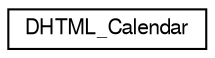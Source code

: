digraph G
{
  edge [fontname="FreeSans",fontsize="10",labelfontname="FreeSans",labelfontsize="10"];
  node [fontname="FreeSans",fontsize="10",shape=record];
  rankdir=LR;
  Node1 [label="DHTML_Calendar",height=0.2,width=0.4,color="black", fillcolor="white", style="filled",URL="$de/d9c/class_d_h_t_m_l___calendar.html"];
}

